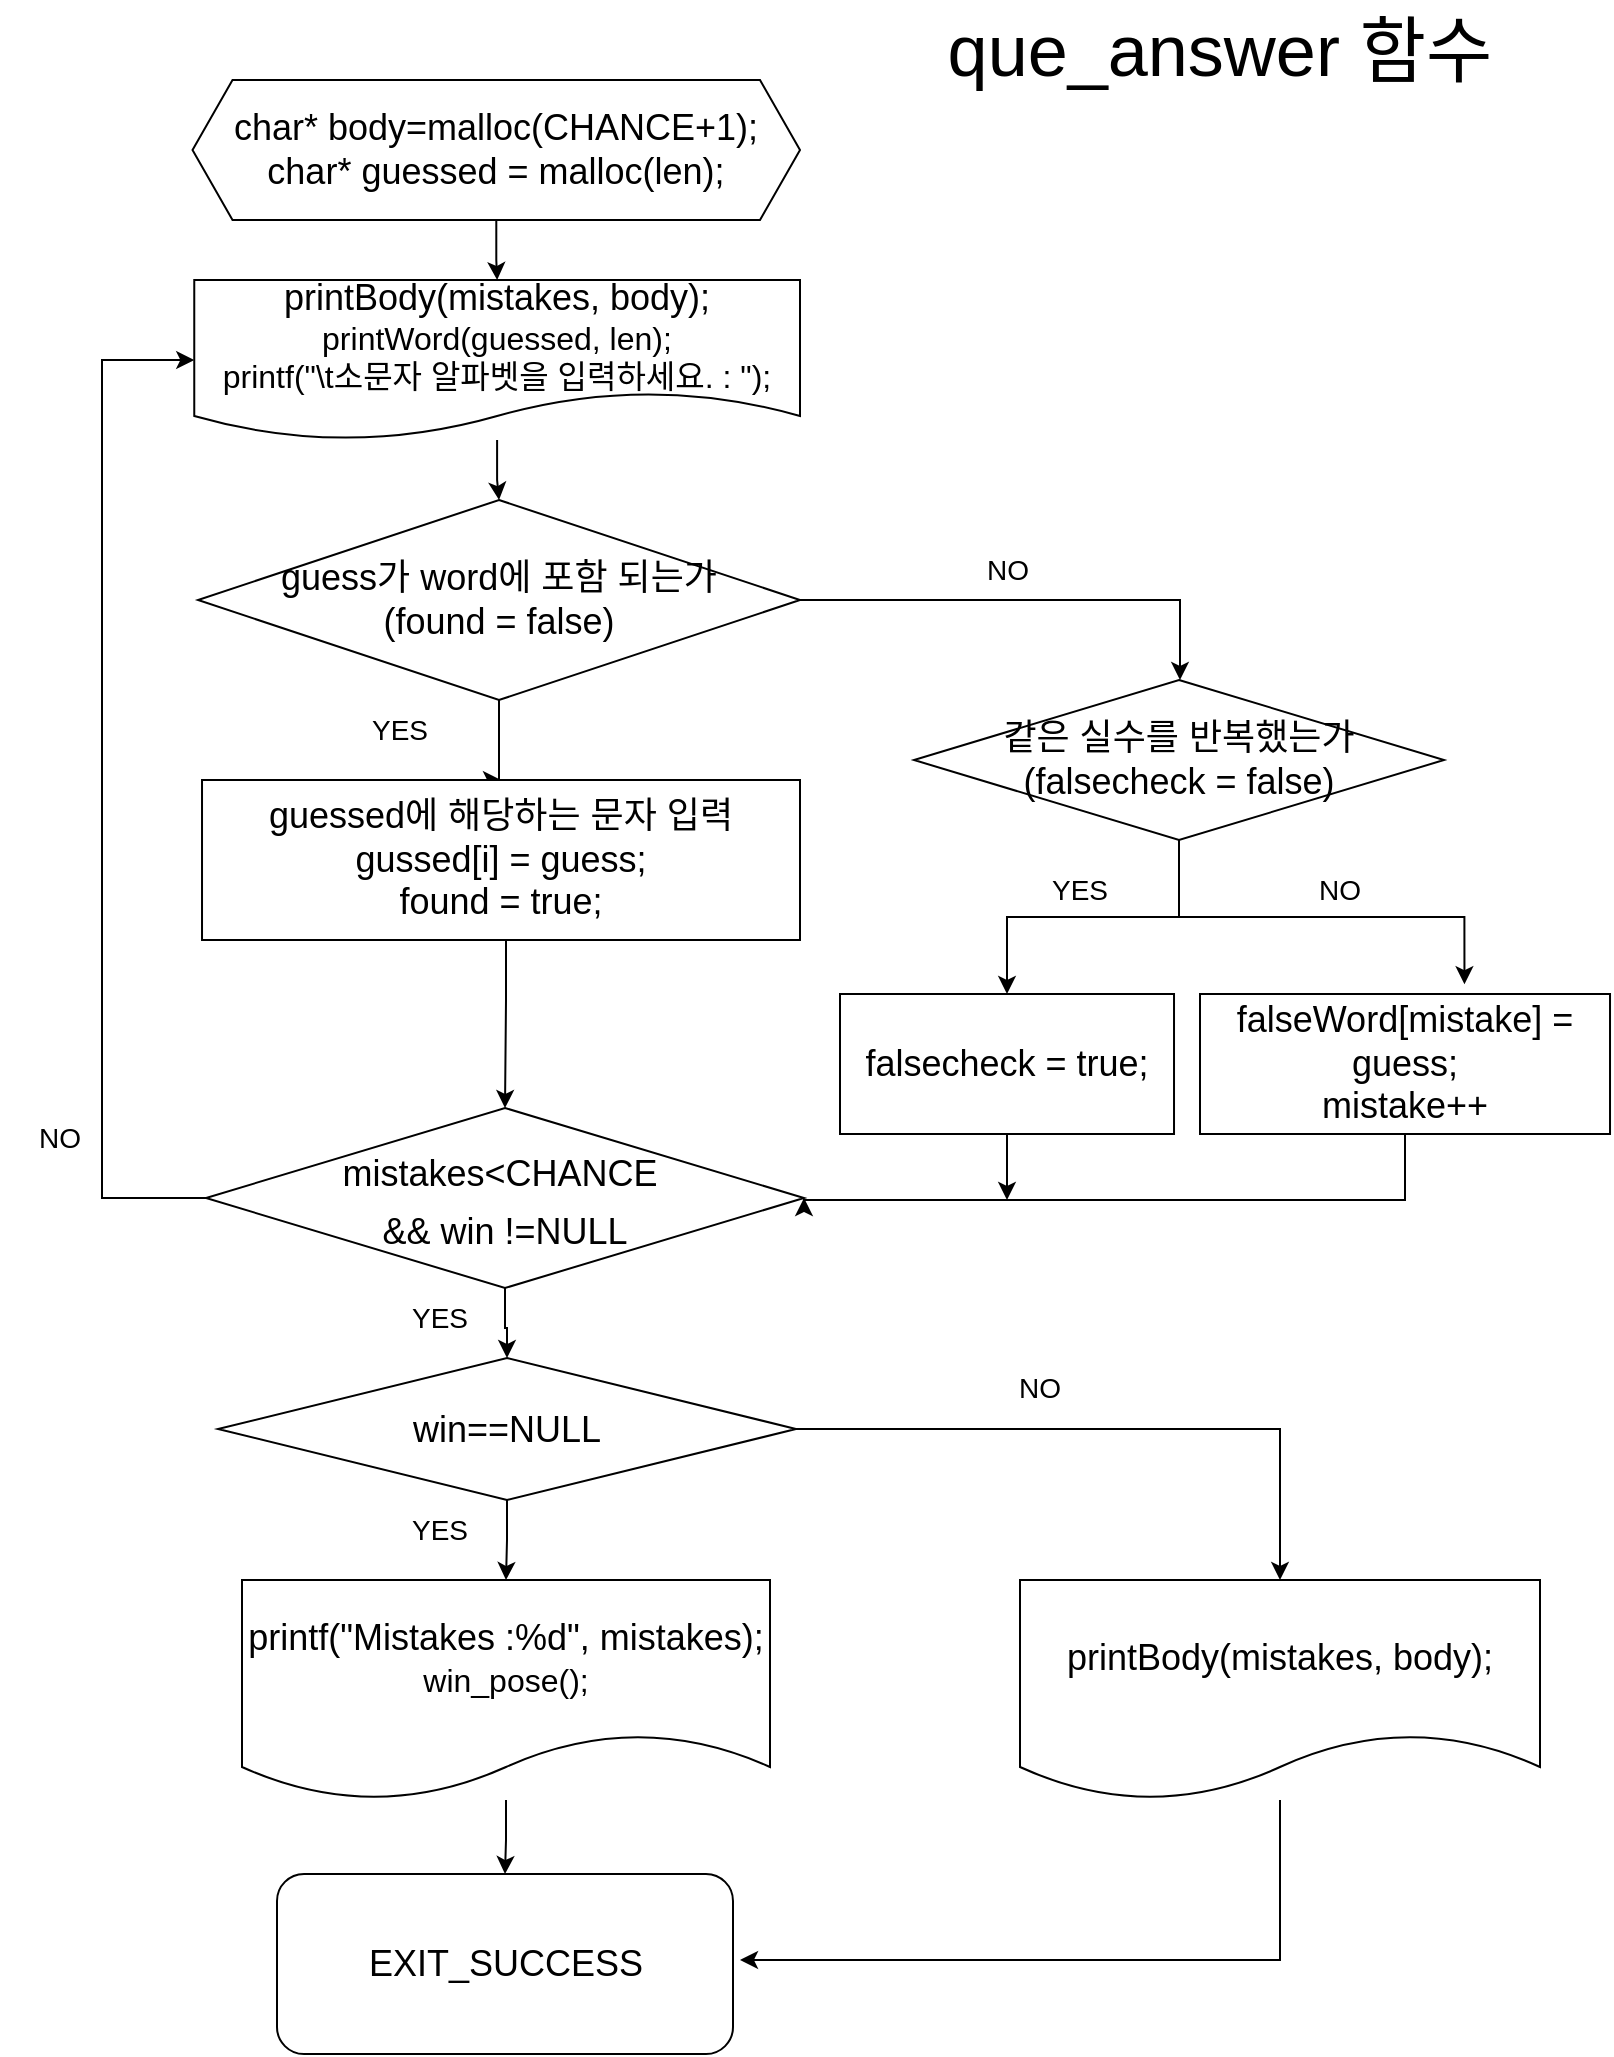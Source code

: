 <mxfile version="20.2.3" type="device"><diagram id="oIm7mnqBvH4E-I6eeHCY" name="페이지-1"><mxGraphModel dx="1619" dy="-271" grid="1" gridSize="10" guides="1" tooltips="1" connect="1" arrows="1" fold="1" page="1" pageScale="1" pageWidth="827" pageHeight="1169" math="0" shadow="0"><root><mxCell id="0"/><mxCell id="1" parent="0"/><mxCell id="IRDa3Fj9pzolcbQFLSGX-43" value="&lt;font style=&quot;font-size: 36px;&quot;&gt;que_answer 함수&lt;/font&gt;" style="text;html=1;strokeColor=none;fillColor=none;align=center;verticalAlign=middle;whiteSpace=wrap;rounded=0;fontSize=12;" parent="1" vertex="1"><mxGeometry x="475.01" y="1190" width="290" height="50" as="geometry"/></mxCell><mxCell id="JTDyQ9XTCDtFjpEcI_nH-5" style="edgeStyle=orthogonalEdgeStyle;rounded=0;orthogonalLoop=1;jettySize=auto;html=1;entryX=0.5;entryY=0;entryDx=0;entryDy=0;" parent="1" source="JTDyQ9XTCDtFjpEcI_nH-3" target="JTDyQ9XTCDtFjpEcI_nH-4" edge="1"><mxGeometry relative="1" as="geometry"/></mxCell><mxCell id="JTDyQ9XTCDtFjpEcI_nH-3" value="&lt;font style=&quot;font-size: 18px;&quot;&gt;char* body=malloc(CHANCE+1);&lt;br&gt;char* guessed = malloc(len);&lt;/font&gt;" style="shape=hexagon;perimeter=hexagonPerimeter2;whiteSpace=wrap;html=1;fixedSize=1;" parent="1" vertex="1"><mxGeometry x="106.26" y="1230" width="303.74" height="70" as="geometry"/></mxCell><mxCell id="JTDyQ9XTCDtFjpEcI_nH-7" style="edgeStyle=orthogonalEdgeStyle;rounded=0;orthogonalLoop=1;jettySize=auto;html=1;entryX=0.5;entryY=0;entryDx=0;entryDy=0;" parent="1" source="JTDyQ9XTCDtFjpEcI_nH-4" target="JTDyQ9XTCDtFjpEcI_nH-6" edge="1"><mxGeometry relative="1" as="geometry"/></mxCell><mxCell id="JTDyQ9XTCDtFjpEcI_nH-4" value="&lt;font style=&quot;font-size: 18px;&quot;&gt;printBody(mistakes, body);&lt;br&gt;&lt;/font&gt;&lt;div&gt;&lt;font size=&quot;3&quot;&gt;printWord(guessed, len);&lt;/font&gt;&lt;/div&gt;&lt;div&gt;&lt;font size=&quot;3&quot;&gt;&lt;span style=&quot;&quot;&gt;&#9;&#9;&lt;/span&gt;printf(&quot;\t소문자 알파벳을 입력하세요. : &quot;);&lt;/font&gt;&lt;/div&gt;" style="shape=document;whiteSpace=wrap;html=1;boundedLbl=1;" parent="1" vertex="1"><mxGeometry x="107.13" y="1330" width="302.87" height="80" as="geometry"/></mxCell><mxCell id="JTDyQ9XTCDtFjpEcI_nH-9" style="edgeStyle=orthogonalEdgeStyle;rounded=0;orthogonalLoop=1;jettySize=auto;html=1;entryX=0.5;entryY=0;entryDx=0;entryDy=0;" parent="1" source="JTDyQ9XTCDtFjpEcI_nH-6" edge="1" target="JTDyQ9XTCDtFjpEcI_nH-12"><mxGeometry relative="1" as="geometry"><mxPoint x="219.01" y="1580" as="targetPoint"/><Array as="points"><mxPoint x="259" y="1580"/></Array></mxGeometry></mxCell><mxCell id="8RqFluCi4r1_OfAZKjmm-6" style="edgeStyle=orthogonalEdgeStyle;rounded=0;orthogonalLoop=1;jettySize=auto;html=1;fontSize=18;" edge="1" parent="1" source="JTDyQ9XTCDtFjpEcI_nH-6"><mxGeometry relative="1" as="geometry"><mxPoint x="600" y="1530" as="targetPoint"/><Array as="points"><mxPoint x="600" y="1490"/></Array></mxGeometry></mxCell><mxCell id="JTDyQ9XTCDtFjpEcI_nH-6" value="&lt;font style=&quot;font-size: 18px;&quot;&gt;guess가 word에 포함 되는가&lt;br&gt;(found = false)&lt;/font&gt;" style="rhombus;whiteSpace=wrap;html=1;" parent="1" vertex="1"><mxGeometry x="109.01" y="1440" width="300.99" height="100" as="geometry"/></mxCell><mxCell id="JTDyQ9XTCDtFjpEcI_nH-10" value="&lt;font style=&quot;font-size: 14px;&quot;&gt;YES&lt;/font&gt;" style="text;html=1;strokeColor=none;fillColor=none;align=center;verticalAlign=middle;whiteSpace=wrap;rounded=0;" parent="1" vertex="1"><mxGeometry x="180" y="1540" width="60" height="30" as="geometry"/></mxCell><mxCell id="JTDyQ9XTCDtFjpEcI_nH-11" value="&lt;font style=&quot;font-size: 14px;&quot;&gt;NO&lt;/font&gt;" style="text;html=1;strokeColor=none;fillColor=none;align=center;verticalAlign=middle;whiteSpace=wrap;rounded=0;" parent="1" vertex="1"><mxGeometry x="483.5" y="1460" width="60" height="30" as="geometry"/></mxCell><mxCell id="JTDyQ9XTCDtFjpEcI_nH-36" style="edgeStyle=orthogonalEdgeStyle;rounded=0;orthogonalLoop=1;jettySize=auto;html=1;entryX=0.5;entryY=0;entryDx=0;entryDy=0;" parent="1" source="JTDyQ9XTCDtFjpEcI_nH-12" target="JTDyQ9XTCDtFjpEcI_nH-64" edge="1"><mxGeometry relative="1" as="geometry"><mxPoint x="219.01" y="1750" as="targetPoint"/><Array as="points"><mxPoint x="263" y="1690"/><mxPoint x="263" y="1690"/></Array></mxGeometry></mxCell><mxCell id="JTDyQ9XTCDtFjpEcI_nH-12" value="&lt;font style=&quot;font-size: 18px;&quot;&gt;guessed에 해당하는 문자 입력&lt;br&gt;gussed[i] = guess;&lt;br&gt;found = true;&lt;/font&gt;" style="rounded=0;whiteSpace=wrap;html=1;" parent="1" vertex="1"><mxGeometry x="111.01" y="1580" width="298.99" height="80" as="geometry"/></mxCell><mxCell id="JTDyQ9XTCDtFjpEcI_nH-32" style="edgeStyle=orthogonalEdgeStyle;rounded=0;orthogonalLoop=1;jettySize=auto;html=1;entryX=0.5;entryY=0;entryDx=0;entryDy=0;" parent="1" source="JTDyQ9XTCDtFjpEcI_nH-16" target="JTDyQ9XTCDtFjpEcI_nH-18" edge="1"><mxGeometry relative="1" as="geometry"/></mxCell><mxCell id="8RqFluCi4r1_OfAZKjmm-5" style="edgeStyle=orthogonalEdgeStyle;rounded=0;orthogonalLoop=1;jettySize=auto;html=1;fontSize=18;entryX=0.645;entryY=-0.07;entryDx=0;entryDy=0;entryPerimeter=0;" edge="1" parent="1" source="JTDyQ9XTCDtFjpEcI_nH-16" target="JTDyQ9XTCDtFjpEcI_nH-30"><mxGeometry relative="1" as="geometry"><mxPoint x="740" y="1630" as="targetPoint"/></mxGeometry></mxCell><mxCell id="JTDyQ9XTCDtFjpEcI_nH-16" value="&lt;font style=&quot;font-size: 18px;&quot;&gt;같은 실수를 반복했는가&lt;br&gt;(falsecheck = false)&lt;/font&gt;" style="rhombus;whiteSpace=wrap;html=1;" parent="1" vertex="1"><mxGeometry x="467.01" y="1530" width="264.99" height="80" as="geometry"/></mxCell><mxCell id="8RqFluCi4r1_OfAZKjmm-12" style="edgeStyle=orthogonalEdgeStyle;rounded=0;orthogonalLoop=1;jettySize=auto;html=1;fontSize=14;" edge="1" parent="1" source="JTDyQ9XTCDtFjpEcI_nH-18"><mxGeometry relative="1" as="geometry"><mxPoint x="513.505" y="1790.0" as="targetPoint"/></mxGeometry></mxCell><mxCell id="JTDyQ9XTCDtFjpEcI_nH-18" value="&lt;font style=&quot;font-size: 18px;&quot;&gt;falsecheck = true;&lt;/font&gt;" style="rounded=0;whiteSpace=wrap;html=1;" parent="1" vertex="1"><mxGeometry x="430" y="1687" width="167.01" height="70" as="geometry"/></mxCell><mxCell id="JTDyQ9XTCDtFjpEcI_nH-25" value="&lt;font style=&quot;font-size: 14px;&quot;&gt;YES&lt;/font&gt;" style="text;html=1;strokeColor=none;fillColor=none;align=center;verticalAlign=middle;whiteSpace=wrap;rounded=0;" parent="1" vertex="1"><mxGeometry x="520" y="1620" width="60" height="30" as="geometry"/></mxCell><mxCell id="8RqFluCi4r1_OfAZKjmm-8" style="edgeStyle=orthogonalEdgeStyle;rounded=0;orthogonalLoop=1;jettySize=auto;html=1;fontSize=14;entryX=1;entryY=0.5;entryDx=0;entryDy=0;" edge="1" parent="1" source="JTDyQ9XTCDtFjpEcI_nH-30" target="JTDyQ9XTCDtFjpEcI_nH-64"><mxGeometry relative="1" as="geometry"><mxPoint x="712.505" y="1790.0" as="targetPoint"/><Array as="points"><mxPoint x="713" y="1790"/><mxPoint x="412" y="1790"/></Array></mxGeometry></mxCell><mxCell id="JTDyQ9XTCDtFjpEcI_nH-30" value="&lt;font style=&quot;font-size: 18px;&quot;&gt;falseWord[mistake] = guess;&lt;br&gt;mistake++&lt;/font&gt;" style="rounded=0;whiteSpace=wrap;html=1;" parent="1" vertex="1"><mxGeometry x="610" y="1687" width="205.01" height="70" as="geometry"/></mxCell><mxCell id="8RqFluCi4r1_OfAZKjmm-16" style="edgeStyle=orthogonalEdgeStyle;rounded=0;orthogonalLoop=1;jettySize=auto;html=1;entryX=0.5;entryY=0;entryDx=0;entryDy=0;fontSize=18;" edge="1" parent="1" source="JTDyQ9XTCDtFjpEcI_nH-44" target="JTDyQ9XTCDtFjpEcI_nH-56"><mxGeometry relative="1" as="geometry"/></mxCell><mxCell id="JTDyQ9XTCDtFjpEcI_nH-44" value="&lt;div&gt;&lt;font style=&quot;font-size: 18px;&quot;&gt;printf(&quot;Mistakes :%d&quot;, mistakes);&lt;/font&gt;&lt;/div&gt;&lt;div&gt;&lt;font size=&quot;3&quot;&gt;&lt;span style=&quot;&quot;&gt;&#9;&#9;&lt;/span&gt;win_pose();&lt;/font&gt;&lt;/div&gt;" style="shape=document;whiteSpace=wrap;html=1;boundedLbl=1;" parent="1" vertex="1"><mxGeometry x="131" y="1980" width="264" height="110" as="geometry"/></mxCell><mxCell id="8RqFluCi4r1_OfAZKjmm-17" style="edgeStyle=orthogonalEdgeStyle;rounded=0;orthogonalLoop=1;jettySize=auto;html=1;fontSize=18;" edge="1" parent="1" source="JTDyQ9XTCDtFjpEcI_nH-51"><mxGeometry relative="1" as="geometry"><mxPoint x="380" y="2170" as="targetPoint"/><Array as="points"><mxPoint x="650" y="2170"/></Array></mxGeometry></mxCell><mxCell id="JTDyQ9XTCDtFjpEcI_nH-51" value="&lt;font style=&quot;font-size: 18px;&quot;&gt;printBody(mistakes, body);&lt;/font&gt;" style="shape=document;whiteSpace=wrap;html=1;boundedLbl=1;" parent="1" vertex="1"><mxGeometry x="520" y="1980" width="260" height="110" as="geometry"/></mxCell><mxCell id="JTDyQ9XTCDtFjpEcI_nH-56" value="&lt;font style=&quot;font-size: 18px;&quot;&gt;EXIT_SUCCESS&lt;/font&gt;" style="rounded=1;whiteSpace=wrap;html=1;" parent="1" vertex="1"><mxGeometry x="148.5" y="2127" width="228" height="90" as="geometry"/></mxCell><mxCell id="JTDyQ9XTCDtFjpEcI_nH-61" style="edgeStyle=orthogonalEdgeStyle;rounded=0;orthogonalLoop=1;jettySize=auto;html=1;entryX=0.5;entryY=0;entryDx=0;entryDy=0;" parent="1" source="JTDyQ9XTCDtFjpEcI_nH-60" target="JTDyQ9XTCDtFjpEcI_nH-51" edge="1"><mxGeometry relative="1" as="geometry"><mxPoint x="465.01" y="1909" as="targetPoint"/></mxGeometry></mxCell><mxCell id="8RqFluCi4r1_OfAZKjmm-15" style="edgeStyle=orthogonalEdgeStyle;rounded=0;orthogonalLoop=1;jettySize=auto;html=1;entryX=0.5;entryY=0;entryDx=0;entryDy=0;fontSize=18;" edge="1" parent="1" source="JTDyQ9XTCDtFjpEcI_nH-60" target="JTDyQ9XTCDtFjpEcI_nH-44"><mxGeometry relative="1" as="geometry"/></mxCell><mxCell id="JTDyQ9XTCDtFjpEcI_nH-60" value="&lt;font style=&quot;font-size: 18px;&quot;&gt;win==NULL&lt;/font&gt;" style="rhombus;whiteSpace=wrap;html=1;" parent="1" vertex="1"><mxGeometry x="119" y="1869" width="289" height="71" as="geometry"/></mxCell><mxCell id="JTDyQ9XTCDtFjpEcI_nH-67" style="edgeStyle=orthogonalEdgeStyle;rounded=0;orthogonalLoop=1;jettySize=auto;html=1;fontSize=12;entryX=0;entryY=0.5;entryDx=0;entryDy=0;" parent="1" source="JTDyQ9XTCDtFjpEcI_nH-64" target="JTDyQ9XTCDtFjpEcI_nH-4" edge="1"><mxGeometry relative="1" as="geometry"><mxPoint x="61.01" y="1370" as="targetPoint"/><Array as="points"><mxPoint x="61" y="1789"/><mxPoint x="61" y="1370"/></Array></mxGeometry></mxCell><mxCell id="8RqFluCi4r1_OfAZKjmm-14" style="edgeStyle=orthogonalEdgeStyle;rounded=0;orthogonalLoop=1;jettySize=auto;html=1;entryX=0.5;entryY=0;entryDx=0;entryDy=0;fontSize=18;" edge="1" parent="1" source="JTDyQ9XTCDtFjpEcI_nH-64" target="JTDyQ9XTCDtFjpEcI_nH-60"><mxGeometry relative="1" as="geometry"/></mxCell><mxCell id="JTDyQ9XTCDtFjpEcI_nH-64" value="&lt;font style=&quot;font-size: 18px;&quot;&gt;mistakes&amp;lt;CHANCE&amp;nbsp;&lt;br&gt;&amp;amp;&amp;amp; win !=NULL&lt;/font&gt;" style="rhombus;whiteSpace=wrap;html=1;fontSize=24;" parent="1" vertex="1"><mxGeometry x="113" y="1744" width="299" height="90" as="geometry"/></mxCell><mxCell id="8RqFluCi4r1_OfAZKjmm-7" value="&lt;font style=&quot;font-size: 14px;&quot;&gt;NO&lt;/font&gt;" style="text;html=1;strokeColor=none;fillColor=none;align=center;verticalAlign=middle;whiteSpace=wrap;rounded=0;" vertex="1" parent="1"><mxGeometry x="650" y="1620" width="60" height="30" as="geometry"/></mxCell><mxCell id="8RqFluCi4r1_OfAZKjmm-13" value="&lt;font style=&quot;font-size: 14px;&quot;&gt;NO&lt;/font&gt;" style="text;html=1;strokeColor=none;fillColor=none;align=center;verticalAlign=middle;whiteSpace=wrap;rounded=0;" vertex="1" parent="1"><mxGeometry x="10.0" y="1744" width="60" height="30" as="geometry"/></mxCell><mxCell id="8RqFluCi4r1_OfAZKjmm-18" value="&lt;font style=&quot;font-size: 14px;&quot;&gt;NO&lt;/font&gt;" style="text;html=1;strokeColor=none;fillColor=none;align=center;verticalAlign=middle;whiteSpace=wrap;rounded=0;" vertex="1" parent="1"><mxGeometry x="500" y="1869" width="60" height="30" as="geometry"/></mxCell><mxCell id="8RqFluCi4r1_OfAZKjmm-19" value="&lt;font style=&quot;font-size: 14px;&quot;&gt;YES&lt;/font&gt;" style="text;html=1;strokeColor=none;fillColor=none;align=center;verticalAlign=middle;whiteSpace=wrap;rounded=0;" vertex="1" parent="1"><mxGeometry x="200" y="1940" width="60" height="30" as="geometry"/></mxCell><mxCell id="8RqFluCi4r1_OfAZKjmm-20" value="&lt;font style=&quot;font-size: 14px;&quot;&gt;YES&lt;/font&gt;" style="text;html=1;strokeColor=none;fillColor=none;align=center;verticalAlign=middle;whiteSpace=wrap;rounded=0;" vertex="1" parent="1"><mxGeometry x="200" y="1834" width="60" height="30" as="geometry"/></mxCell></root></mxGraphModel></diagram></mxfile>